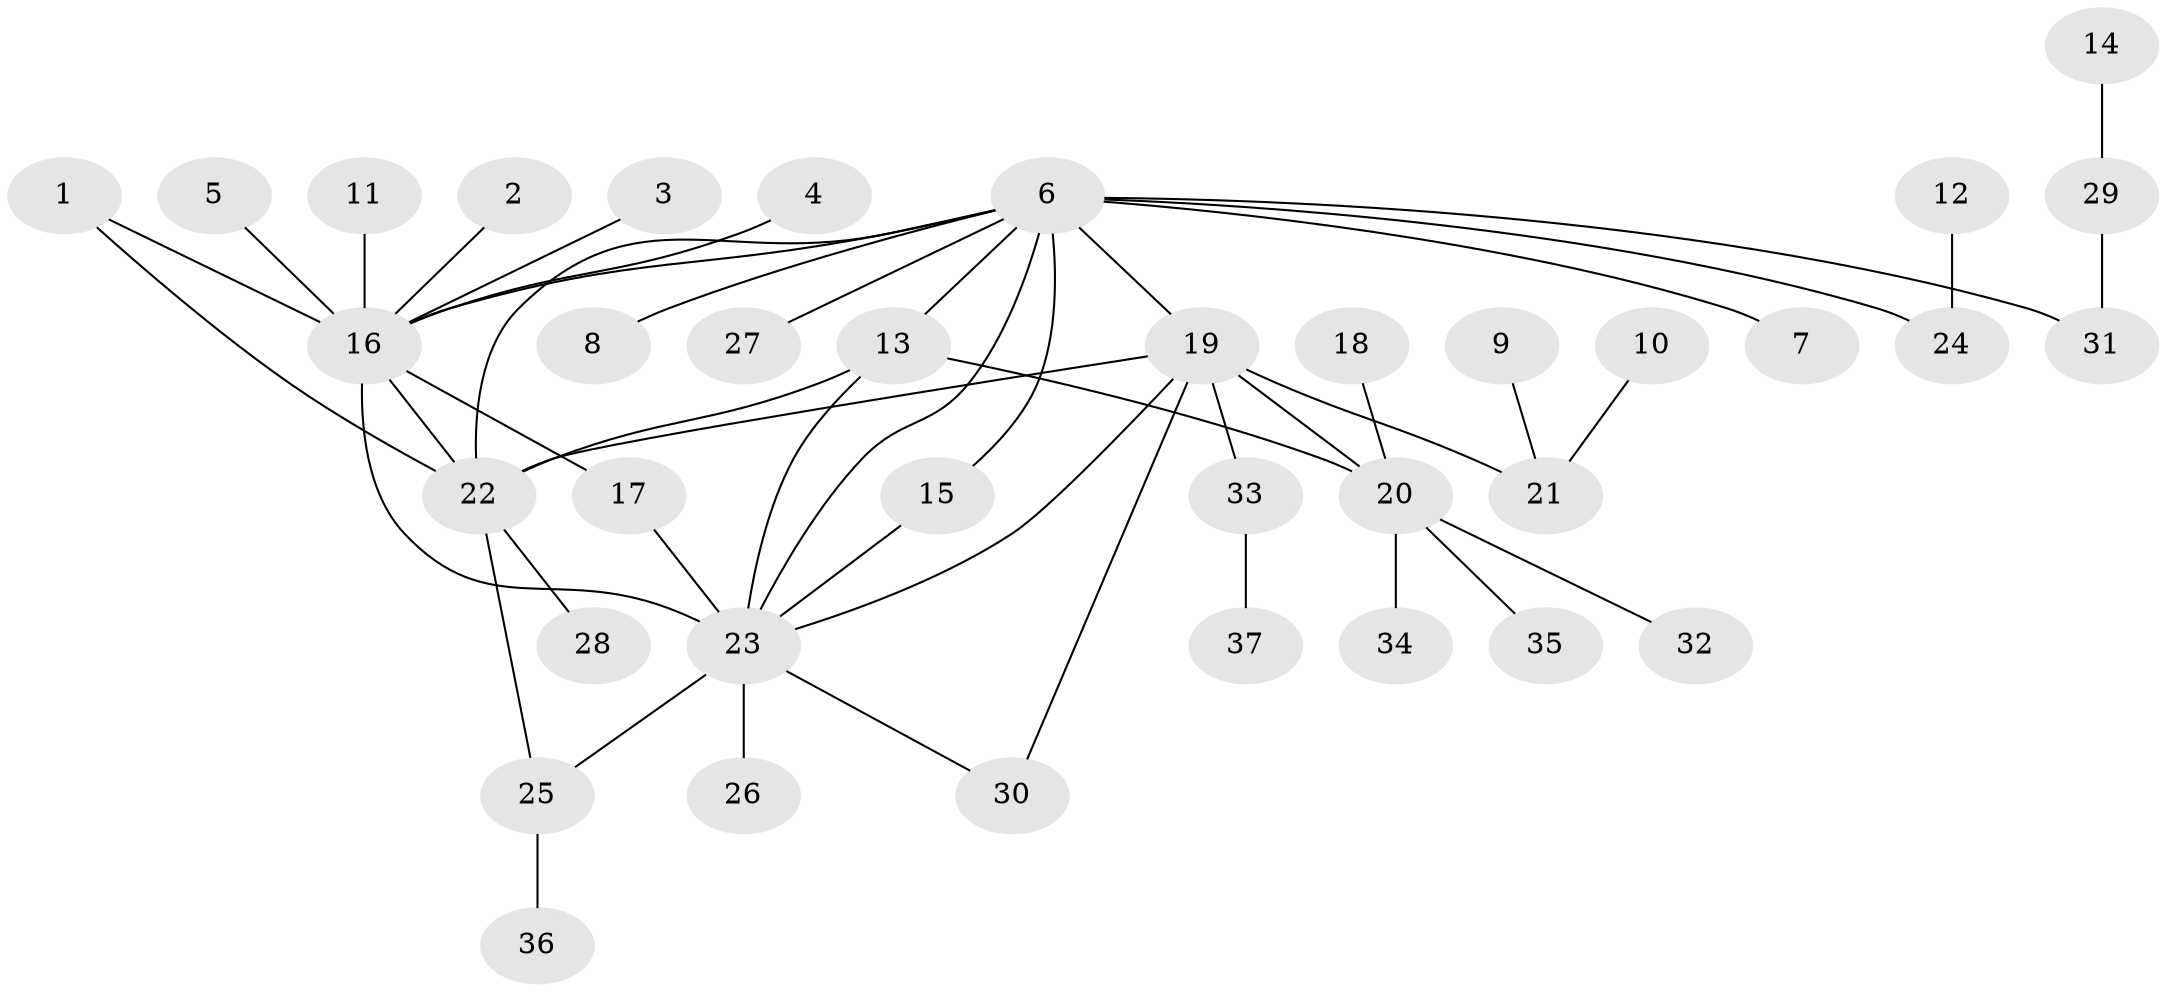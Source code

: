 // original degree distribution, {6: 0.06756756756756757, 8: 0.04054054054054054, 5: 0.04054054054054054, 7: 0.013513513513513514, 2: 0.13513513513513514, 11: 0.013513513513513514, 4: 0.02702702702702703, 3: 0.0945945945945946, 1: 0.5675675675675675}
// Generated by graph-tools (version 1.1) at 2025/26/03/09/25 03:26:43]
// undirected, 37 vertices, 48 edges
graph export_dot {
graph [start="1"]
  node [color=gray90,style=filled];
  1;
  2;
  3;
  4;
  5;
  6;
  7;
  8;
  9;
  10;
  11;
  12;
  13;
  14;
  15;
  16;
  17;
  18;
  19;
  20;
  21;
  22;
  23;
  24;
  25;
  26;
  27;
  28;
  29;
  30;
  31;
  32;
  33;
  34;
  35;
  36;
  37;
  1 -- 16 [weight=1.0];
  1 -- 22 [weight=1.0];
  2 -- 16 [weight=1.0];
  3 -- 16 [weight=1.0];
  4 -- 16 [weight=1.0];
  5 -- 16 [weight=1.0];
  6 -- 7 [weight=1.0];
  6 -- 8 [weight=1.0];
  6 -- 13 [weight=1.0];
  6 -- 15 [weight=1.0];
  6 -- 16 [weight=1.0];
  6 -- 19 [weight=1.0];
  6 -- 22 [weight=1.0];
  6 -- 23 [weight=1.0];
  6 -- 24 [weight=1.0];
  6 -- 27 [weight=1.0];
  6 -- 31 [weight=2.0];
  9 -- 21 [weight=1.0];
  10 -- 21 [weight=1.0];
  11 -- 16 [weight=1.0];
  12 -- 24 [weight=1.0];
  13 -- 20 [weight=2.0];
  13 -- 22 [weight=1.0];
  13 -- 23 [weight=1.0];
  14 -- 29 [weight=1.0];
  15 -- 23 [weight=1.0];
  16 -- 17 [weight=1.0];
  16 -- 22 [weight=1.0];
  16 -- 23 [weight=1.0];
  17 -- 23 [weight=2.0];
  18 -- 20 [weight=1.0];
  19 -- 20 [weight=1.0];
  19 -- 21 [weight=2.0];
  19 -- 22 [weight=1.0];
  19 -- 23 [weight=1.0];
  19 -- 30 [weight=1.0];
  19 -- 33 [weight=1.0];
  20 -- 32 [weight=1.0];
  20 -- 34 [weight=1.0];
  20 -- 35 [weight=1.0];
  22 -- 25 [weight=1.0];
  22 -- 28 [weight=1.0];
  23 -- 25 [weight=1.0];
  23 -- 26 [weight=1.0];
  23 -- 30 [weight=1.0];
  25 -- 36 [weight=1.0];
  29 -- 31 [weight=1.0];
  33 -- 37 [weight=1.0];
}
